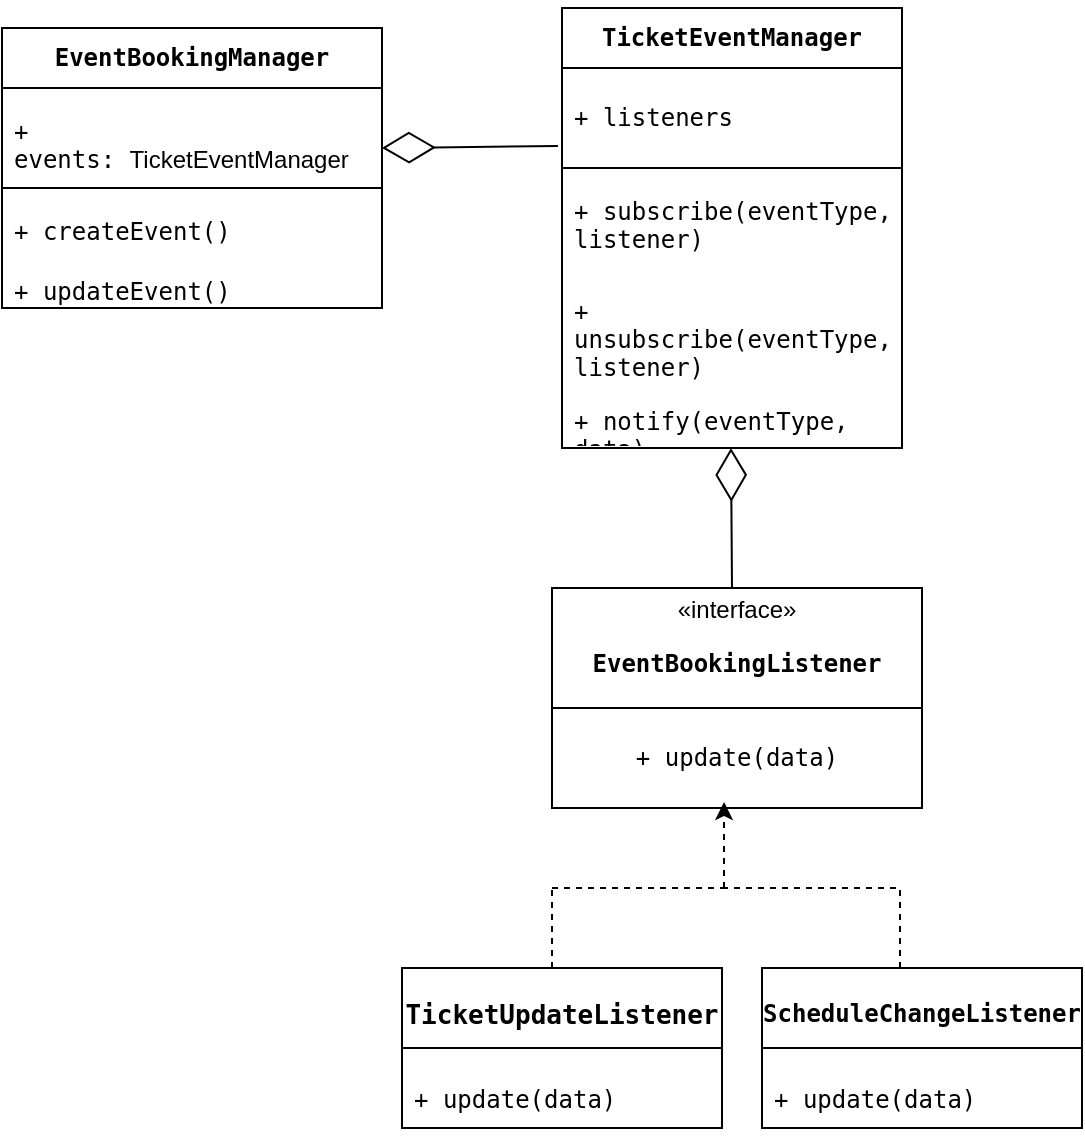 <mxfile version="27.0.2">
  <diagram name="Page-1" id="T390PbmfsS9-7DdT44nM">
    <mxGraphModel dx="872" dy="1600" grid="1" gridSize="10" guides="1" tooltips="1" connect="1" arrows="1" fold="1" page="1" pageScale="1" pageWidth="827" pageHeight="1169" math="0" shadow="0">
      <root>
        <mxCell id="0" />
        <mxCell id="1" parent="0" />
        <mxCell id="5Gae5XNbPLnrolawcrM5-1" value="&lt;p data-pm-slice=&quot;1 1 [&amp;quot;list&amp;quot;,{&amp;quot;spread&amp;quot;:true,&amp;quot;start&amp;quot;:1400,&amp;quot;end&amp;quot;:3936},&amp;quot;regular_list_item&amp;quot;,{&amp;quot;start&amp;quot;:1920,&amp;quot;end&amp;quot;:2423},&amp;quot;list&amp;quot;,{&amp;quot;spread&amp;quot;:false,&amp;quot;start&amp;quot;:1959,&amp;quot;end&amp;quot;:2423},&amp;quot;regular_list_item&amp;quot;,{&amp;quot;start&amp;quot;:1959,&amp;quot;end&amp;quot;:2074}]&quot;&gt;&lt;code&gt;&lt;b&gt;EventBookingManager&lt;/b&gt;&lt;/code&gt;&lt;/p&gt;" style="swimlane;fontStyle=0;childLayout=stackLayout;horizontal=1;startSize=30;horizontalStack=0;resizeParent=1;resizeParentMax=0;resizeLast=0;collapsible=1;marginBottom=0;whiteSpace=wrap;html=1;" vertex="1" parent="1">
          <mxGeometry x="100" y="10" width="190" height="140" as="geometry" />
        </mxCell>
        <mxCell id="5Gae5XNbPLnrolawcrM5-2" value="&lt;p data-pm-slice=&quot;1 1 [&amp;quot;list&amp;quot;,{&amp;quot;spread&amp;quot;:true,&amp;quot;start&amp;quot;:1400,&amp;quot;end&amp;quot;:3936},&amp;quot;regular_list_item&amp;quot;,{&amp;quot;start&amp;quot;:1400,&amp;quot;end&amp;quot;:1918},&amp;quot;list&amp;quot;,{&amp;quot;spread&amp;quot;:false,&amp;quot;start&amp;quot;:1439,&amp;quot;end&amp;quot;:1918},&amp;quot;regular_list_item&amp;quot;,{&amp;quot;start&amp;quot;:1439,&amp;quot;end&amp;quot;:1569},&amp;quot;list&amp;quot;,{&amp;quot;spread&amp;quot;:false,&amp;quot;start&amp;quot;:1477,&amp;quot;end&amp;quot;:1569},&amp;quot;regular_list_item&amp;quot;,{&amp;quot;start&amp;quot;:1477,&amp;quot;end&amp;quot;:1569}]&quot;&gt;&lt;code&gt;+ events:&amp;nbsp;&lt;/code&gt;&lt;span style=&quot;background-color: transparent; color: light-dark(rgb(0, 0, 0), rgb(255, 255, 255));&quot;&gt;TicketEventManager&lt;/span&gt;&lt;/p&gt;" style="text;strokeColor=default;fillColor=none;align=left;verticalAlign=middle;spacingLeft=4;spacingRight=4;overflow=hidden;points=[[0,0.5],[1,0.5]];portConstraint=eastwest;rotatable=0;whiteSpace=wrap;html=1;strokeWidth=1;" vertex="1" parent="5Gae5XNbPLnrolawcrM5-1">
          <mxGeometry y="30" width="190" height="50" as="geometry" />
        </mxCell>
        <mxCell id="5Gae5XNbPLnrolawcrM5-3" value="&lt;p data-pm-slice=&quot;1 1 [&amp;quot;list&amp;quot;,{&amp;quot;spread&amp;quot;:true,&amp;quot;start&amp;quot;:1400,&amp;quot;end&amp;quot;:3936},&amp;quot;regular_list_item&amp;quot;,{&amp;quot;start&amp;quot;:1920,&amp;quot;end&amp;quot;:2423},&amp;quot;list&amp;quot;,{&amp;quot;spread&amp;quot;:false,&amp;quot;start&amp;quot;:1959,&amp;quot;end&amp;quot;:2423},&amp;quot;regular_list_item&amp;quot;,{&amp;quot;start&amp;quot;:1959,&amp;quot;end&amp;quot;:2074},&amp;quot;list&amp;quot;,{&amp;quot;spread&amp;quot;:false,&amp;quot;start&amp;quot;:1996,&amp;quot;end&amp;quot;:2074},&amp;quot;regular_list_item&amp;quot;,{&amp;quot;start&amp;quot;:1996,&amp;quot;end&amp;quot;:2074}]&quot;&gt;&lt;code&gt;+ createEvent()&lt;/code&gt;&lt;/p&gt;" style="text;strokeColor=none;fillColor=none;align=left;verticalAlign=middle;spacingLeft=4;spacingRight=4;overflow=hidden;points=[[0,0.5],[1,0.5]];portConstraint=eastwest;rotatable=0;whiteSpace=wrap;html=1;" vertex="1" parent="5Gae5XNbPLnrolawcrM5-1">
          <mxGeometry y="80" width="190" height="30" as="geometry" />
        </mxCell>
        <mxCell id="5Gae5XNbPLnrolawcrM5-4" value="&lt;p data-pm-slice=&quot;1 1 [&amp;quot;list&amp;quot;,{&amp;quot;spread&amp;quot;:true,&amp;quot;start&amp;quot;:1400,&amp;quot;end&amp;quot;:3936},&amp;quot;regular_list_item&amp;quot;,{&amp;quot;start&amp;quot;:1920,&amp;quot;end&amp;quot;:2423},&amp;quot;list&amp;quot;,{&amp;quot;spread&amp;quot;:false,&amp;quot;start&amp;quot;:1959,&amp;quot;end&amp;quot;:2423},&amp;quot;regular_list_item&amp;quot;,{&amp;quot;start&amp;quot;:1959,&amp;quot;end&amp;quot;:2074},&amp;quot;list&amp;quot;,{&amp;quot;spread&amp;quot;:false,&amp;quot;start&amp;quot;:1996,&amp;quot;end&amp;quot;:2074},&amp;quot;regular_list_item&amp;quot;,{&amp;quot;start&amp;quot;:1996,&amp;quot;end&amp;quot;:2074}]&quot;&gt;&lt;code&gt;+ updateEvent()&lt;/code&gt;&lt;/p&gt;" style="text;strokeColor=none;fillColor=none;align=left;verticalAlign=middle;spacingLeft=4;spacingRight=4;overflow=hidden;points=[[0,0.5],[1,0.5]];portConstraint=eastwest;rotatable=0;whiteSpace=wrap;html=1;" vertex="1" parent="5Gae5XNbPLnrolawcrM5-1">
          <mxGeometry y="110" width="190" height="30" as="geometry" />
        </mxCell>
        <mxCell id="5Gae5XNbPLnrolawcrM5-5" value="" style="endArrow=diamondThin;endFill=0;endSize=24;html=1;rounded=0;exitX=-0.012;exitY=0.78;exitDx=0;exitDy=0;exitPerimeter=0;" edge="1" parent="1" source="5Gae5XNbPLnrolawcrM5-7">
          <mxGeometry width="160" relative="1" as="geometry">
            <mxPoint x="390" y="70" as="sourcePoint" />
            <mxPoint x="290" y="70" as="targetPoint" />
          </mxGeometry>
        </mxCell>
        <mxCell id="5Gae5XNbPLnrolawcrM5-6" value="&lt;p data-pm-slice=&quot;1 1 [&amp;quot;list&amp;quot;,{&amp;quot;spread&amp;quot;:true,&amp;quot;start&amp;quot;:1400,&amp;quot;end&amp;quot;:3936},&amp;quot;regular_list_item&amp;quot;,{&amp;quot;start&amp;quot;:1920,&amp;quot;end&amp;quot;:2423},&amp;quot;list&amp;quot;,{&amp;quot;spread&amp;quot;:false,&amp;quot;start&amp;quot;:1959,&amp;quot;end&amp;quot;:2423},&amp;quot;regular_list_item&amp;quot;,{&amp;quot;start&amp;quot;:2077,&amp;quot;end&amp;quot;:2244}]&quot;&gt;&lt;code&gt;&lt;b&gt;TicketEventManager&lt;/b&gt;&lt;/code&gt;&lt;/p&gt;" style="swimlane;fontStyle=0;childLayout=stackLayout;horizontal=1;startSize=30;horizontalStack=0;resizeParent=1;resizeParentMax=0;resizeLast=0;collapsible=1;marginBottom=0;whiteSpace=wrap;html=1;" vertex="1" parent="1">
          <mxGeometry x="380" width="170" height="220" as="geometry" />
        </mxCell>
        <mxCell id="5Gae5XNbPLnrolawcrM5-7" value="&lt;p data-pm-slice=&quot;1 1 [&amp;quot;list&amp;quot;,{&amp;quot;spread&amp;quot;:true,&amp;quot;start&amp;quot;:1400,&amp;quot;end&amp;quot;:3936},&amp;quot;regular_list_item&amp;quot;,{&amp;quot;start&amp;quot;:1400,&amp;quot;end&amp;quot;:1918},&amp;quot;list&amp;quot;,{&amp;quot;spread&amp;quot;:false,&amp;quot;start&amp;quot;:1439,&amp;quot;end&amp;quot;:1918},&amp;quot;regular_list_item&amp;quot;,{&amp;quot;start&amp;quot;:1572,&amp;quot;end&amp;quot;:1740},&amp;quot;list&amp;quot;,{&amp;quot;spread&amp;quot;:false,&amp;quot;start&amp;quot;:1614,&amp;quot;end&amp;quot;:1740},&amp;quot;regular_list_item&amp;quot;,{&amp;quot;start&amp;quot;:1614,&amp;quot;end&amp;quot;:1740}]&quot;&gt;&lt;code&gt;+ listeners&lt;/code&gt;&lt;/p&gt;" style="text;strokeColor=default;fillColor=none;align=left;verticalAlign=middle;spacingLeft=4;spacingRight=4;overflow=hidden;points=[[0,0.5],[1,0.5]];portConstraint=eastwest;rotatable=0;whiteSpace=wrap;html=1;strokeWidth=1;" vertex="1" parent="5Gae5XNbPLnrolawcrM5-6">
          <mxGeometry y="30" width="170" height="50" as="geometry" />
        </mxCell>
        <mxCell id="5Gae5XNbPLnrolawcrM5-8" value="&lt;p data-pm-slice=&quot;1 1 [&amp;quot;list&amp;quot;,{&amp;quot;spread&amp;quot;:true,&amp;quot;start&amp;quot;:1400,&amp;quot;end&amp;quot;:3936},&amp;quot;regular_list_item&amp;quot;,{&amp;quot;start&amp;quot;:1920,&amp;quot;end&amp;quot;:2423},&amp;quot;list&amp;quot;,{&amp;quot;spread&amp;quot;:false,&amp;quot;start&amp;quot;:1959,&amp;quot;end&amp;quot;:2423},&amp;quot;regular_list_item&amp;quot;,{&amp;quot;start&amp;quot;:2077,&amp;quot;end&amp;quot;:2244},&amp;quot;list&amp;quot;,{&amp;quot;spread&amp;quot;:false,&amp;quot;start&amp;quot;:2118,&amp;quot;end&amp;quot;:2244},&amp;quot;regular_list_item&amp;quot;,{&amp;quot;start&amp;quot;:2118,&amp;quot;end&amp;quot;:2244}]&quot;&gt;&lt;code&gt;+ subscribe(eventType, listener)&lt;/code&gt;&lt;/p&gt;" style="text;strokeColor=none;fillColor=none;align=left;verticalAlign=middle;spacingLeft=4;spacingRight=4;overflow=hidden;points=[[0,0.5],[1,0.5]];portConstraint=eastwest;rotatable=0;whiteSpace=wrap;html=1;" vertex="1" parent="5Gae5XNbPLnrolawcrM5-6">
          <mxGeometry y="80" width="170" height="50" as="geometry" />
        </mxCell>
        <mxCell id="5Gae5XNbPLnrolawcrM5-9" value="&lt;p data-pm-slice=&quot;1 1 [&amp;quot;list&amp;quot;,{&amp;quot;spread&amp;quot;:true,&amp;quot;start&amp;quot;:1400,&amp;quot;end&amp;quot;:3936},&amp;quot;regular_list_item&amp;quot;,{&amp;quot;start&amp;quot;:1400,&amp;quot;end&amp;quot;:1918},&amp;quot;list&amp;quot;,{&amp;quot;spread&amp;quot;:false,&amp;quot;start&amp;quot;:1439,&amp;quot;end&amp;quot;:1918},&amp;quot;regular_list_item&amp;quot;,{&amp;quot;start&amp;quot;:1572,&amp;quot;end&amp;quot;:1740},&amp;quot;list&amp;quot;,{&amp;quot;spread&amp;quot;:false,&amp;quot;start&amp;quot;:1614,&amp;quot;end&amp;quot;:1740},&amp;quot;regular_list_item&amp;quot;,{&amp;quot;start&amp;quot;:1614,&amp;quot;end&amp;quot;:1740}]&quot;&gt;&lt;code&gt;+ unsubscribe(eventType, listener)&lt;/code&gt;&lt;/p&gt;&lt;p data-pm-slice=&quot;1 1 [&amp;quot;list&amp;quot;,{&amp;quot;spread&amp;quot;:true,&amp;quot;start&amp;quot;:1400,&amp;quot;end&amp;quot;:3936},&amp;quot;regular_list_item&amp;quot;,{&amp;quot;start&amp;quot;:1400,&amp;quot;end&amp;quot;:1918},&amp;quot;list&amp;quot;,{&amp;quot;spread&amp;quot;:false,&amp;quot;start&amp;quot;:1439,&amp;quot;end&amp;quot;:1918},&amp;quot;regular_list_item&amp;quot;,{&amp;quot;start&amp;quot;:1572,&amp;quot;end&amp;quot;:1740},&amp;quot;list&amp;quot;,{&amp;quot;spread&amp;quot;:false,&amp;quot;start&amp;quot;:1614,&amp;quot;end&amp;quot;:1740},&amp;quot;regular_list_item&amp;quot;,{&amp;quot;start&amp;quot;:1614,&amp;quot;end&amp;quot;:1740}]&quot;&gt;&lt;code&gt;+ notify(eventType, data)&lt;/code&gt;&lt;/p&gt;" style="text;strokeColor=none;fillColor=none;align=left;verticalAlign=middle;spacingLeft=4;spacingRight=4;overflow=hidden;points=[[0,0.5],[1,0.5]];portConstraint=eastwest;rotatable=0;whiteSpace=wrap;html=1;" vertex="1" parent="5Gae5XNbPLnrolawcrM5-6">
          <mxGeometry y="130" width="170" height="90" as="geometry" />
        </mxCell>
        <mxCell id="5Gae5XNbPLnrolawcrM5-10" value="" style="endArrow=diamondThin;endFill=0;endSize=24;html=1;rounded=0;" edge="1" parent="1">
          <mxGeometry width="160" relative="1" as="geometry">
            <mxPoint x="465" y="290" as="sourcePoint" />
            <mxPoint x="464.5" y="220" as="targetPoint" />
          </mxGeometry>
        </mxCell>
        <mxCell id="5Gae5XNbPLnrolawcrM5-11" value="«interface»&lt;br&gt;&lt;p data-pm-slice=&quot;1 1 [&amp;quot;list&amp;quot;,{&amp;quot;spread&amp;quot;:true,&amp;quot;start&amp;quot;:1400,&amp;quot;end&amp;quot;:3936},&amp;quot;regular_list_item&amp;quot;,{&amp;quot;start&amp;quot;:1920,&amp;quot;end&amp;quot;:2423},&amp;quot;list&amp;quot;,{&amp;quot;spread&amp;quot;:false,&amp;quot;start&amp;quot;:1959,&amp;quot;end&amp;quot;:2423},&amp;quot;regular_list_item&amp;quot;,{&amp;quot;start&amp;quot;:2247,&amp;quot;end&amp;quot;:2328}]&quot;&gt;&lt;code&gt;&lt;b&gt;EventBookingListener&lt;/b&gt;&lt;/code&gt;&lt;/p&gt;" style="html=1;whiteSpace=wrap;" vertex="1" parent="1">
          <mxGeometry x="375" y="290" width="185" height="60" as="geometry" />
        </mxCell>
        <mxCell id="5Gae5XNbPLnrolawcrM5-12" value="&lt;p data-pm-slice=&quot;1 1 [&amp;quot;list&amp;quot;,{&amp;quot;spread&amp;quot;:true,&amp;quot;start&amp;quot;:1400,&amp;quot;end&amp;quot;:3936},&amp;quot;regular_list_item&amp;quot;,{&amp;quot;start&amp;quot;:1400,&amp;quot;end&amp;quot;:1918},&amp;quot;list&amp;quot;,{&amp;quot;spread&amp;quot;:false,&amp;quot;start&amp;quot;:1439,&amp;quot;end&amp;quot;:1918},&amp;quot;regular_list_item&amp;quot;,{&amp;quot;start&amp;quot;:1743,&amp;quot;end&amp;quot;:1830},&amp;quot;list&amp;quot;,{&amp;quot;spread&amp;quot;:false,&amp;quot;start&amp;quot;:1804,&amp;quot;end&amp;quot;:1830},&amp;quot;regular_list_item&amp;quot;,{&amp;quot;start&amp;quot;:1804,&amp;quot;end&amp;quot;:1830}]&quot;&gt;&lt;code&gt;+ update(data)&lt;/code&gt;&lt;/p&gt;" style="html=1;whiteSpace=wrap;" vertex="1" parent="1">
          <mxGeometry x="375" y="350" width="185" height="50" as="geometry" />
        </mxCell>
        <mxCell id="5Gae5XNbPLnrolawcrM5-13" value="" style="endArrow=classic;html=1;rounded=0;dashed=1;entryX=0.465;entryY=0.94;entryDx=0;entryDy=0;entryPerimeter=0;" edge="1" parent="1" target="5Gae5XNbPLnrolawcrM5-12">
          <mxGeometry width="50" height="50" relative="1" as="geometry">
            <mxPoint x="461" y="440" as="sourcePoint" />
            <mxPoint x="470" y="410" as="targetPoint" />
          </mxGeometry>
        </mxCell>
        <mxCell id="5Gae5XNbPLnrolawcrM5-14" value="" style="endArrow=none;html=1;rounded=0;dashed=1;" edge="1" parent="1">
          <mxGeometry width="50" height="50" relative="1" as="geometry">
            <mxPoint x="375" y="440" as="sourcePoint" />
            <mxPoint x="465" y="440" as="targetPoint" />
          </mxGeometry>
        </mxCell>
        <mxCell id="5Gae5XNbPLnrolawcrM5-15" value="" style="endArrow=none;html=1;rounded=0;dashed=1;" edge="1" parent="1">
          <mxGeometry width="50" height="50" relative="1" as="geometry">
            <mxPoint x="375" y="480" as="sourcePoint" />
            <mxPoint x="375" y="440" as="targetPoint" />
          </mxGeometry>
        </mxCell>
        <mxCell id="5Gae5XNbPLnrolawcrM5-16" value="" style="endArrow=none;html=1;rounded=0;dashed=1;" edge="1" parent="1">
          <mxGeometry width="50" height="50" relative="1" as="geometry">
            <mxPoint x="460" y="440" as="sourcePoint" />
            <mxPoint x="550" y="440" as="targetPoint" />
          </mxGeometry>
        </mxCell>
        <mxCell id="5Gae5XNbPLnrolawcrM5-17" value="" style="endArrow=none;html=1;rounded=0;dashed=1;" edge="1" parent="1">
          <mxGeometry width="50" height="50" relative="1" as="geometry">
            <mxPoint x="549" y="480" as="sourcePoint" />
            <mxPoint x="549" y="440" as="targetPoint" />
          </mxGeometry>
        </mxCell>
        <mxCell id="5Gae5XNbPLnrolawcrM5-18" value="&lt;p data-pm-slice=&quot;1 1 [&amp;quot;list&amp;quot;,{&amp;quot;spread&amp;quot;:true,&amp;quot;start&amp;quot;:1400,&amp;quot;end&amp;quot;:3936},&amp;quot;regular_list_item&amp;quot;,{&amp;quot;start&amp;quot;:1920,&amp;quot;end&amp;quot;:2423},&amp;quot;list&amp;quot;,{&amp;quot;spread&amp;quot;:false,&amp;quot;start&amp;quot;:1959,&amp;quot;end&amp;quot;:2423},&amp;quot;regular_list_item&amp;quot;,{&amp;quot;start&amp;quot;:2331,&amp;quot;end&amp;quot;:2423}]&quot;&gt;&lt;code&gt;&lt;font style=&quot;font-size: 13px;&quot;&gt;&lt;b&gt;TicketUpdateListener&lt;/b&gt;&lt;/font&gt;&lt;/code&gt;&lt;/p&gt;" style="swimlane;fontStyle=0;align=center;verticalAlign=top;childLayout=stackLayout;horizontal=1;startSize=40;horizontalStack=0;resizeParent=1;resizeParentMax=0;resizeLast=0;collapsible=1;marginBottom=0;whiteSpace=wrap;html=1;fontSize=9;" vertex="1" parent="1">
          <mxGeometry x="300" y="480" width="160" height="80" as="geometry" />
        </mxCell>
        <mxCell id="5Gae5XNbPLnrolawcrM5-19" value="&lt;p data-pm-slice=&quot;1 1 [&amp;quot;list&amp;quot;,{&amp;quot;spread&amp;quot;:true,&amp;quot;start&amp;quot;:1400,&amp;quot;end&amp;quot;:3936},&amp;quot;regular_list_item&amp;quot;,{&amp;quot;start&amp;quot;:1400,&amp;quot;end&amp;quot;:1918},&amp;quot;list&amp;quot;,{&amp;quot;spread&amp;quot;:false,&amp;quot;start&amp;quot;:1439,&amp;quot;end&amp;quot;:1918},&amp;quot;regular_list_item&amp;quot;,{&amp;quot;start&amp;quot;:1833,&amp;quot;end&amp;quot;:1918},&amp;quot;list&amp;quot;,{&amp;quot;spread&amp;quot;:false,&amp;quot;start&amp;quot;:1892,&amp;quot;end&amp;quot;:1918},&amp;quot;regular_list_item&amp;quot;,{&amp;quot;start&amp;quot;:1892,&amp;quot;end&amp;quot;:1918}]&quot;&gt;&lt;code&gt;+ update(data)&lt;/code&gt;&lt;/p&gt;" style="text;strokeColor=none;fillColor=none;align=left;verticalAlign=top;spacingLeft=4;spacingRight=4;overflow=hidden;rotatable=0;points=[[0,0.5],[1,0.5]];portConstraint=eastwest;whiteSpace=wrap;html=1;fontStyle=0" vertex="1" parent="5Gae5XNbPLnrolawcrM5-18">
          <mxGeometry y="40" width="160" height="40" as="geometry" />
        </mxCell>
        <mxCell id="5Gae5XNbPLnrolawcrM5-20" value="&lt;p data-pm-slice=&quot;1 1 [&amp;quot;list&amp;quot;,{&amp;quot;spread&amp;quot;:true,&amp;quot;start&amp;quot;:1400,&amp;quot;end&amp;quot;:3936},&amp;quot;regular_list_item&amp;quot;,{&amp;quot;start&amp;quot;:1920,&amp;quot;end&amp;quot;:2423},&amp;quot;list&amp;quot;,{&amp;quot;spread&amp;quot;:false,&amp;quot;start&amp;quot;:1959,&amp;quot;end&amp;quot;:2423},&amp;quot;regular_list_item&amp;quot;,{&amp;quot;start&amp;quot;:2331,&amp;quot;end&amp;quot;:2423}]&quot;&gt;&lt;code&gt;&lt;font style=&quot;font-size: 12px;&quot;&gt;ScheduleChangeListener&lt;/font&gt;&lt;/code&gt;&lt;/p&gt;" style="swimlane;fontStyle=1;align=center;verticalAlign=top;childLayout=stackLayout;horizontal=1;startSize=40;horizontalStack=0;resizeParent=1;resizeParentMax=0;resizeLast=0;collapsible=1;marginBottom=0;whiteSpace=wrap;html=1;fontSize=9;" vertex="1" parent="1">
          <mxGeometry x="480" y="480" width="160" height="80" as="geometry" />
        </mxCell>
        <mxCell id="5Gae5XNbPLnrolawcrM5-21" value="&lt;p data-pm-slice=&quot;1 1 [&amp;quot;list&amp;quot;,{&amp;quot;spread&amp;quot;:true,&amp;quot;start&amp;quot;:1400,&amp;quot;end&amp;quot;:3936},&amp;quot;regular_list_item&amp;quot;,{&amp;quot;start&amp;quot;:1400,&amp;quot;end&amp;quot;:1918},&amp;quot;list&amp;quot;,{&amp;quot;spread&amp;quot;:false,&amp;quot;start&amp;quot;:1439,&amp;quot;end&amp;quot;:1918},&amp;quot;regular_list_item&amp;quot;,{&amp;quot;start&amp;quot;:1833,&amp;quot;end&amp;quot;:1918},&amp;quot;list&amp;quot;,{&amp;quot;spread&amp;quot;:false,&amp;quot;start&amp;quot;:1892,&amp;quot;end&amp;quot;:1918},&amp;quot;regular_list_item&amp;quot;,{&amp;quot;start&amp;quot;:1892,&amp;quot;end&amp;quot;:1918}]&quot;&gt;&lt;code&gt;+ update(data)&lt;/code&gt;&lt;/p&gt;" style="text;strokeColor=none;fillColor=none;align=left;verticalAlign=top;spacingLeft=4;spacingRight=4;overflow=hidden;rotatable=0;points=[[0,0.5],[1,0.5]];portConstraint=eastwest;whiteSpace=wrap;html=1;" vertex="1" parent="5Gae5XNbPLnrolawcrM5-20">
          <mxGeometry y="40" width="160" height="40" as="geometry" />
        </mxCell>
      </root>
    </mxGraphModel>
  </diagram>
</mxfile>
